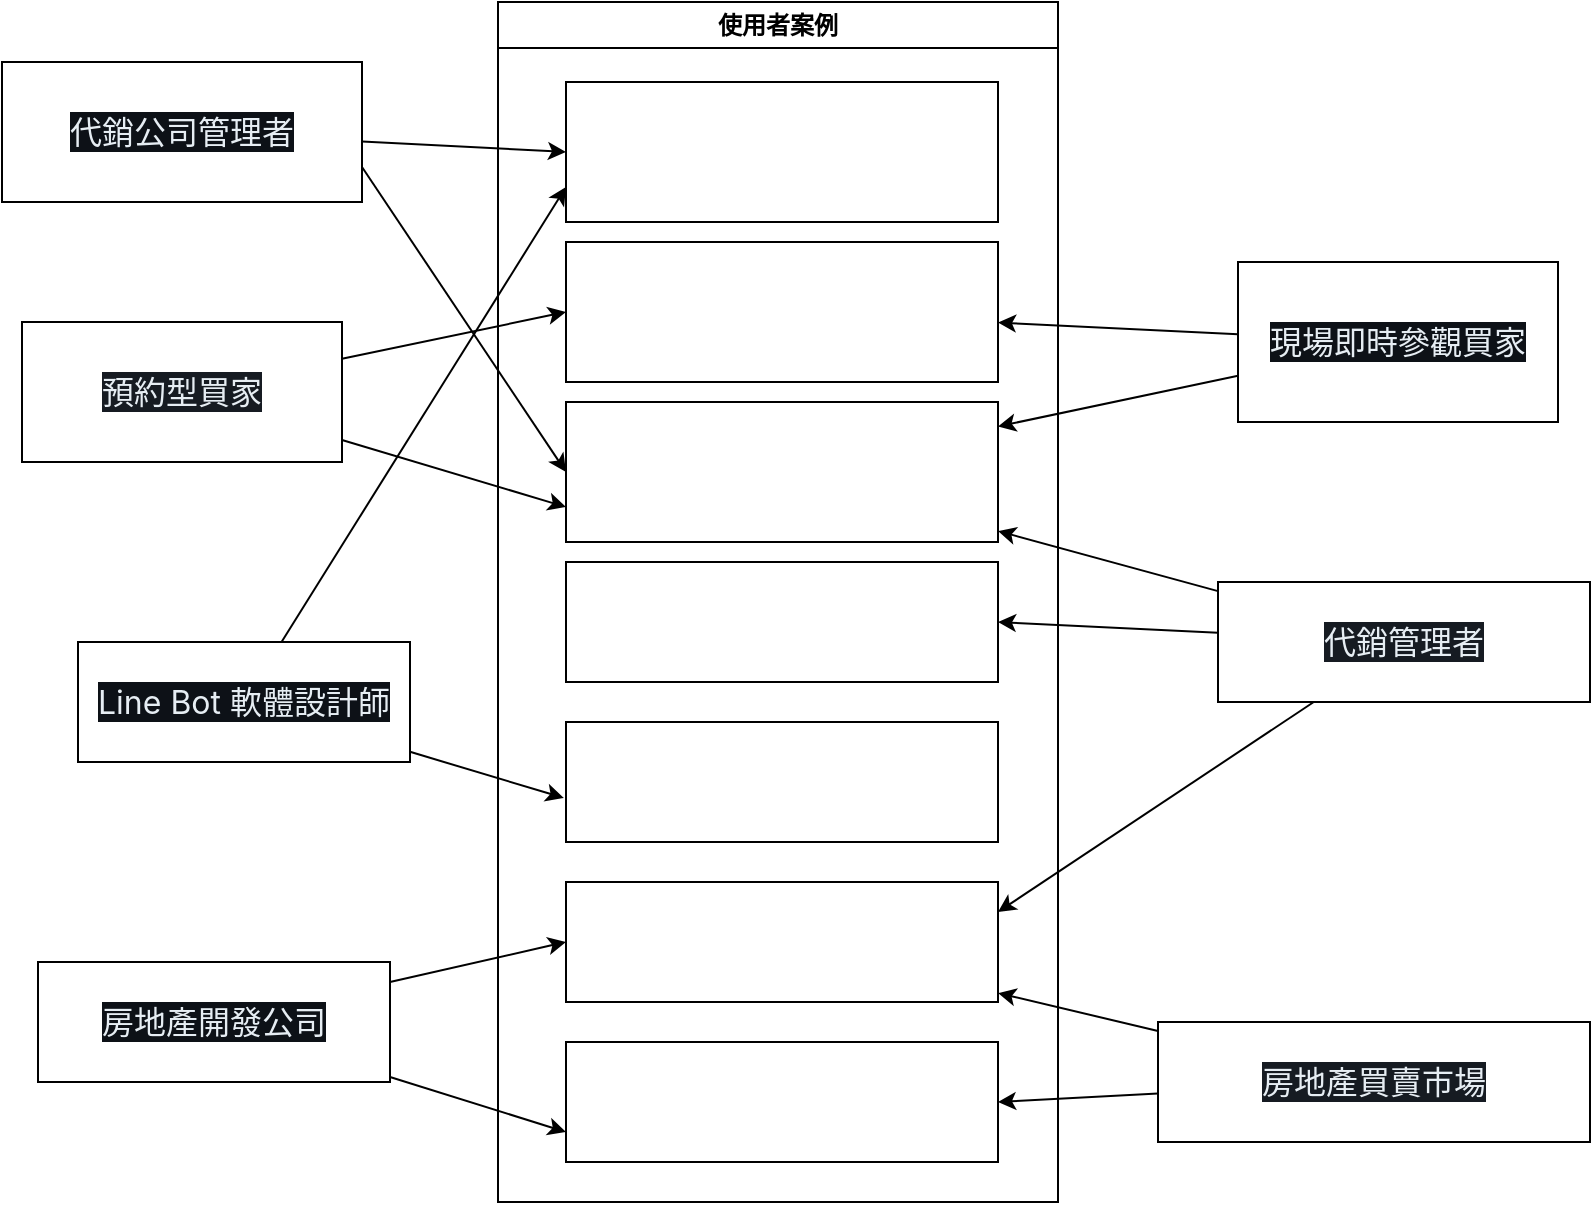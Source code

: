 <mxfile>
    <diagram id="IlBKImYHepSU2jPjyv3P" name="第1頁">
        <mxGraphModel dx="1216" dy="689" grid="1" gridSize="10" guides="1" tooltips="1" connect="1" arrows="1" fold="1" page="1" pageScale="1" pageWidth="827" pageHeight="1169" math="0" shadow="0">
            <root>
                <mxCell id="0"/>
                <mxCell id="1" parent="0"/>
                <mxCell id="3" value="使用者案例" style="swimlane;whiteSpace=wrap;html=1;" parent="1" vertex="1">
                    <mxGeometry x="270" y="60" width="280" height="600" as="geometry"/>
                </mxCell>
                <mxCell id="4" value="&lt;span style=&quot;font-family: -apple-system, BlinkMacSystemFont, &amp;quot;Segoe UI&amp;quot;, &amp;quot;Noto Sans&amp;quot;, Helvetica, Arial, sans-serif, &amp;quot;Apple Color Emoji&amp;quot;, &amp;quot;Segoe UI Emoji&amp;quot;; font-size: 16px; text-align: start;&quot;&gt;&lt;font color=&quot;#ffffff&quot;&gt;系統上線及使用培訓&lt;/font&gt;&lt;/span&gt;" style="rounded=0;whiteSpace=wrap;html=1;fillColor=none;" parent="3" vertex="1">
                    <mxGeometry x="34" y="40" width="216" height="70" as="geometry"/>
                </mxCell>
                <mxCell id="5" value="&lt;span style=&quot;font-family: -apple-system, BlinkMacSystemFont, &amp;quot;Segoe UI&amp;quot;, &amp;quot;Noto Sans&amp;quot;, Helvetica, Arial, sans-serif, &amp;quot;Apple Color Emoji&amp;quot;, &amp;quot;Segoe UI Emoji&amp;quot;; font-size: 16px; text-align: start;&quot;&gt;&lt;font color=&quot;#ffffff&quot;&gt;預約成功/失敗通知&lt;/font&gt;&lt;/span&gt;" style="rounded=0;whiteSpace=wrap;html=1;fillColor=none;" parent="3" vertex="1">
                    <mxGeometry x="34" y="120" width="216" height="70" as="geometry"/>
                </mxCell>
                <mxCell id="6" value="&lt;span style=&quot;font-family: -apple-system, BlinkMacSystemFont, &amp;quot;Segoe UI&amp;quot;, &amp;quot;Noto Sans&amp;quot;, Helvetica, Arial, sans-serif, &amp;quot;Apple Color Emoji&amp;quot;, &amp;quot;Segoe UI Emoji&amp;quot;; font-size: 16px; text-align: start;&quot;&gt;&lt;font color=&quot;#ffffff&quot;&gt;代銷分配通知&lt;/font&gt;&lt;/span&gt;" style="rounded=0;whiteSpace=wrap;html=1;fillColor=none;" parent="3" vertex="1">
                    <mxGeometry x="34" y="200" width="216" height="70" as="geometry"/>
                </mxCell>
                <mxCell id="7" value="&lt;font color=&quot;#ffffff&quot;&gt;&lt;br&gt;&lt;/font&gt;&lt;table style=&quot;border-collapse: collapse; margin-bottom: 16px; margin-top: 0px; border-spacing: 0px; display: block; width: max-content; max-width: 100%; overflow: auto; position: relative; font-family: -apple-system, BlinkMacSystemFont, &amp;quot;Segoe UI&amp;quot;, &amp;quot;Noto Sans&amp;quot;, Helvetica, Arial, sans-serif, &amp;quot;Apple Color Emoji&amp;quot;, &amp;quot;Segoe UI Emoji&amp;quot;; font-size: 16px; text-align: start;&quot; dir=&quot;auto&quot; class=&quot;code-line&quot; data-line=&quot;0&quot;&gt;&lt;tbody style=&quot;position: relative;&quot; dir=&quot;auto&quot; class=&quot;code-line&quot; data-line=&quot;2&quot;&gt;&lt;tr style=&quot;background-color: var(--color-canvas-subtle); border-top: 1px solid var(--color-border-muted); position: relative;&quot; dir=&quot;auto&quot; class=&quot;code-line&quot; data-line=&quot;5&quot;&gt;&lt;td style=&quot;padding: 6px 13px; border: 1px solid var(--color-border-default);&quot;&gt;&lt;font color=&quot;#ffffff&quot;&gt;申請審核與代銷分配決策&lt;/font&gt;&lt;/td&gt;&lt;/tr&gt;&lt;/tbody&gt;&lt;/table&gt;" style="rounded=0;whiteSpace=wrap;html=1;fillColor=none;" parent="3" vertex="1">
                    <mxGeometry x="34" y="280" width="216" height="60" as="geometry"/>
                </mxCell>
                <mxCell id="8" value="&lt;span style=&quot;font-family: -apple-system, BlinkMacSystemFont, &amp;quot;Segoe UI&amp;quot;, &amp;quot;Noto Sans&amp;quot;, Helvetica, Arial, sans-serif, &amp;quot;Apple Color Emoji&amp;quot;, &amp;quot;Segoe UI Emoji&amp;quot;; font-size: 16px; text-align: start;&quot;&gt;&lt;font color=&quot;#ffffff&quot;&gt;系統開發與更新維護&lt;/font&gt;&lt;/span&gt;" style="rounded=0;whiteSpace=wrap;html=1;fillColor=none;" parent="3" vertex="1">
                    <mxGeometry x="34" y="360" width="216" height="60" as="geometry"/>
                </mxCell>
                <mxCell id="9" value="&lt;font color=&quot;#ffffff&quot;&gt;&lt;br&gt;&lt;/font&gt;&lt;table style=&quot;border-collapse: collapse; margin-bottom: 16px; margin-top: 0px; border-spacing: 0px; display: block; width: max-content; max-width: 100%; overflow: auto; position: relative; font-family: -apple-system, BlinkMacSystemFont, &amp;quot;Segoe UI&amp;quot;, &amp;quot;Noto Sans&amp;quot;, Helvetica, Arial, sans-serif, &amp;quot;Apple Color Emoji&amp;quot;, &amp;quot;Segoe UI Emoji&amp;quot;; font-size: 16px; text-align: start;&quot; dir=&quot;auto&quot; class=&quot;code-line&quot; data-line=&quot;0&quot;&gt;&lt;tbody style=&quot;position: relative;&quot; dir=&quot;auto&quot; class=&quot;code-line&quot; data-line=&quot;2&quot;&gt;&lt;tr style=&quot;background-color: var(--color-canvas-subtle); border-top: 1px solid var(--color-border-muted); position: relative;&quot; dir=&quot;auto&quot; class=&quot;code-line&quot; data-line=&quot;7&quot;&gt;&lt;td style=&quot;padding: 6px 13px; border: 1px solid var(--color-border-default);&quot;&gt;&lt;font color=&quot;#ffffff&quot;&gt;市場需求與供給分析&lt;/font&gt;&lt;/td&gt;&lt;/tr&gt;&lt;/tbody&gt;&lt;/table&gt;" style="rounded=0;whiteSpace=wrap;html=1;fillColor=none;" parent="3" vertex="1">
                    <mxGeometry x="34" y="440" width="216" height="60" as="geometry"/>
                </mxCell>
                <mxCell id="10" value="&lt;span style=&quot;font-family: -apple-system, BlinkMacSystemFont, &amp;quot;Segoe UI&amp;quot;, &amp;quot;Noto Sans&amp;quot;, Helvetica, Arial, sans-serif, &amp;quot;Apple Color Emoji&amp;quot;, &amp;quot;Segoe UI Emoji&amp;quot;; font-size: 16px; text-align: start;&quot;&gt;&lt;font color=&quot;#ffffff&quot;&gt;銷售數據反饋與市場趨勢分析&lt;/font&gt;&lt;/span&gt;" style="rounded=0;whiteSpace=wrap;html=1;fillColor=none;" parent="3" vertex="1">
                    <mxGeometry x="34" y="520" width="216" height="60" as="geometry"/>
                </mxCell>
                <mxCell id="27" style="edgeStyle=none;html=1;entryX=0;entryY=0.5;entryDx=0;entryDy=0;" parent="1" source="12" target="4" edge="1">
                    <mxGeometry relative="1" as="geometry"/>
                </mxCell>
                <mxCell id="32" style="edgeStyle=none;html=1;exitX=1;exitY=0.75;exitDx=0;exitDy=0;entryX=0;entryY=0.5;entryDx=0;entryDy=0;" edge="1" parent="1" source="12" target="6">
                    <mxGeometry relative="1" as="geometry"/>
                </mxCell>
                <mxCell id="12" value="&lt;span style=&quot;color: rgb(230, 237, 243); font-family: -apple-system, BlinkMacSystemFont, &amp;quot;Segoe UI&amp;quot;, &amp;quot;Noto Sans&amp;quot;, Helvetica, Arial, sans-serif, &amp;quot;Apple Color Emoji&amp;quot;, &amp;quot;Segoe UI Emoji&amp;quot;; font-size: 16px; text-align: start; background-color: rgb(13, 17, 23);&quot;&gt;代銷公司管理者&lt;/span&gt;" style="rounded=0;whiteSpace=wrap;html=1;" parent="1" vertex="1">
                    <mxGeometry x="22" y="90" width="180" height="70" as="geometry"/>
                </mxCell>
                <mxCell id="19" style="edgeStyle=none;html=1;entryX=0;entryY=0.5;entryDx=0;entryDy=0;" parent="1" source="13" target="5" edge="1">
                    <mxGeometry relative="1" as="geometry"/>
                </mxCell>
                <mxCell id="34" style="edgeStyle=none;html=1;entryX=0;entryY=0.75;entryDx=0;entryDy=0;fontColor=#FFFFFF;" edge="1" parent="1" source="13" target="6">
                    <mxGeometry relative="1" as="geometry"/>
                </mxCell>
                <mxCell id="13" value="&lt;span style=&quot;color: rgb(230, 237, 243); font-family: -apple-system, BlinkMacSystemFont, &amp;quot;Segoe UI&amp;quot;, &amp;quot;Noto Sans&amp;quot;, Helvetica, Arial, sans-serif, &amp;quot;Apple Color Emoji&amp;quot;, &amp;quot;Segoe UI Emoji&amp;quot;; font-size: 16px; text-align: start; background-color: rgb(22, 27, 34);&quot;&gt;預約型買家&lt;/span&gt;" style="rounded=0;whiteSpace=wrap;html=1;" parent="1" vertex="1">
                    <mxGeometry x="32" y="220" width="160" height="70" as="geometry"/>
                </mxCell>
                <mxCell id="20" style="edgeStyle=none;html=1;" parent="1" source="14" target="5" edge="1">
                    <mxGeometry relative="1" as="geometry"/>
                </mxCell>
                <mxCell id="33" style="edgeStyle=none;html=1;fontColor=#FFFFFF;" edge="1" parent="1" source="14" target="6">
                    <mxGeometry relative="1" as="geometry"/>
                </mxCell>
                <mxCell id="14" value="&lt;div style=&quot;text-align: start;&quot;&gt;&lt;font face=&quot;-apple-system, BlinkMacSystemFont, Segoe UI, Noto Sans, Helvetica, Arial, sans-serif, Apple Color Emoji, Segoe UI Emoji&quot; color=&quot;#e6edf3&quot;&gt;&lt;span style=&quot;font-size: 16px; background-color: rgb(13, 17, 23);&quot;&gt;現場即時參觀買家&lt;/span&gt;&lt;/font&gt;&lt;/div&gt;" style="rounded=0;whiteSpace=wrap;html=1;" parent="1" vertex="1">
                    <mxGeometry x="640" y="190" width="160" height="80" as="geometry"/>
                </mxCell>
                <mxCell id="23" style="edgeStyle=none;html=1;" parent="1" source="15" target="6" edge="1">
                    <mxGeometry relative="1" as="geometry"/>
                </mxCell>
                <mxCell id="24" style="edgeStyle=none;html=1;entryX=1;entryY=0.5;entryDx=0;entryDy=0;" parent="1" source="15" target="7" edge="1">
                    <mxGeometry relative="1" as="geometry"/>
                </mxCell>
                <mxCell id="31" style="edgeStyle=none;html=1;entryX=1;entryY=0.25;entryDx=0;entryDy=0;" parent="1" source="15" target="9" edge="1">
                    <mxGeometry relative="1" as="geometry"/>
                </mxCell>
                <mxCell id="15" value="&lt;span style=&quot;color: rgb(230, 237, 243); font-family: -apple-system, BlinkMacSystemFont, &amp;quot;Segoe UI&amp;quot;, &amp;quot;Noto Sans&amp;quot;, Helvetica, Arial, sans-serif, &amp;quot;Apple Color Emoji&amp;quot;, &amp;quot;Segoe UI Emoji&amp;quot;; font-size: 16px; text-align: start; background-color: rgb(22, 27, 34);&quot;&gt;代銷管理者&lt;/span&gt;" style="rounded=0;whiteSpace=wrap;html=1;" parent="1" vertex="1">
                    <mxGeometry x="630" y="350" width="186" height="60" as="geometry"/>
                </mxCell>
                <mxCell id="21" style="edgeStyle=none;html=1;entryX=0;entryY=0.75;entryDx=0;entryDy=0;" parent="1" source="16" target="4" edge="1">
                    <mxGeometry relative="1" as="geometry">
                        <mxPoint x="520" y="130" as="targetPoint"/>
                    </mxGeometry>
                </mxCell>
                <mxCell id="26" style="edgeStyle=none;html=1;entryX=-0.005;entryY=0.633;entryDx=0;entryDy=0;entryPerimeter=0;" parent="1" source="16" target="8" edge="1">
                    <mxGeometry relative="1" as="geometry"/>
                </mxCell>
                <mxCell id="16" value="&lt;span style=&quot;color: rgb(230, 237, 243); font-family: -apple-system, BlinkMacSystemFont, &amp;quot;Segoe UI&amp;quot;, &amp;quot;Noto Sans&amp;quot;, Helvetica, Arial, sans-serif, &amp;quot;Apple Color Emoji&amp;quot;, &amp;quot;Segoe UI Emoji&amp;quot;; font-size: 16px; text-align: start; background-color: rgb(13, 17, 23);&quot;&gt;Line Bot 軟體設計師&lt;/span&gt;" style="rounded=0;whiteSpace=wrap;html=1;" parent="1" vertex="1">
                    <mxGeometry x="60" y="380" width="166" height="60" as="geometry"/>
                </mxCell>
                <mxCell id="25" style="edgeStyle=none;html=1;" parent="1" source="17" target="9" edge="1">
                    <mxGeometry relative="1" as="geometry"/>
                </mxCell>
                <mxCell id="29" style="edgeStyle=none;html=1;entryX=1;entryY=0.5;entryDx=0;entryDy=0;" parent="1" source="17" target="10" edge="1">
                    <mxGeometry relative="1" as="geometry"/>
                </mxCell>
                <mxCell id="17" value="&lt;span style=&quot;color: rgb(230, 237, 243); font-family: -apple-system, BlinkMacSystemFont, &amp;quot;Segoe UI&amp;quot;, &amp;quot;Noto Sans&amp;quot;, Helvetica, Arial, sans-serif, &amp;quot;Apple Color Emoji&amp;quot;, &amp;quot;Segoe UI Emoji&amp;quot;; font-size: 16px; text-align: start; background-color: rgb(22, 27, 34);&quot;&gt;房地產買賣市場&lt;/span&gt;" style="rounded=0;whiteSpace=wrap;html=1;" parent="1" vertex="1">
                    <mxGeometry x="600" y="570" width="216" height="60" as="geometry"/>
                </mxCell>
                <mxCell id="28" style="edgeStyle=none;html=1;entryX=0;entryY=0.75;entryDx=0;entryDy=0;" parent="1" source="18" target="10" edge="1">
                    <mxGeometry relative="1" as="geometry"/>
                </mxCell>
                <mxCell id="30" style="edgeStyle=none;html=1;entryX=0;entryY=0.5;entryDx=0;entryDy=0;" parent="1" source="18" target="9" edge="1">
                    <mxGeometry relative="1" as="geometry"/>
                </mxCell>
                <mxCell id="18" value="&lt;span style=&quot;color: rgb(230, 237, 243); font-family: -apple-system, BlinkMacSystemFont, &amp;quot;Segoe UI&amp;quot;, &amp;quot;Noto Sans&amp;quot;, Helvetica, Arial, sans-serif, &amp;quot;Apple Color Emoji&amp;quot;, &amp;quot;Segoe UI Emoji&amp;quot;; font-size: 16px; text-align: start; background-color: rgb(13, 17, 23);&quot;&gt;房地產開發公司&lt;/span&gt;" style="rounded=0;whiteSpace=wrap;html=1;" parent="1" vertex="1">
                    <mxGeometry x="40" y="540" width="176" height="60" as="geometry"/>
                </mxCell>
            </root>
        </mxGraphModel>
    </diagram>
</mxfile>